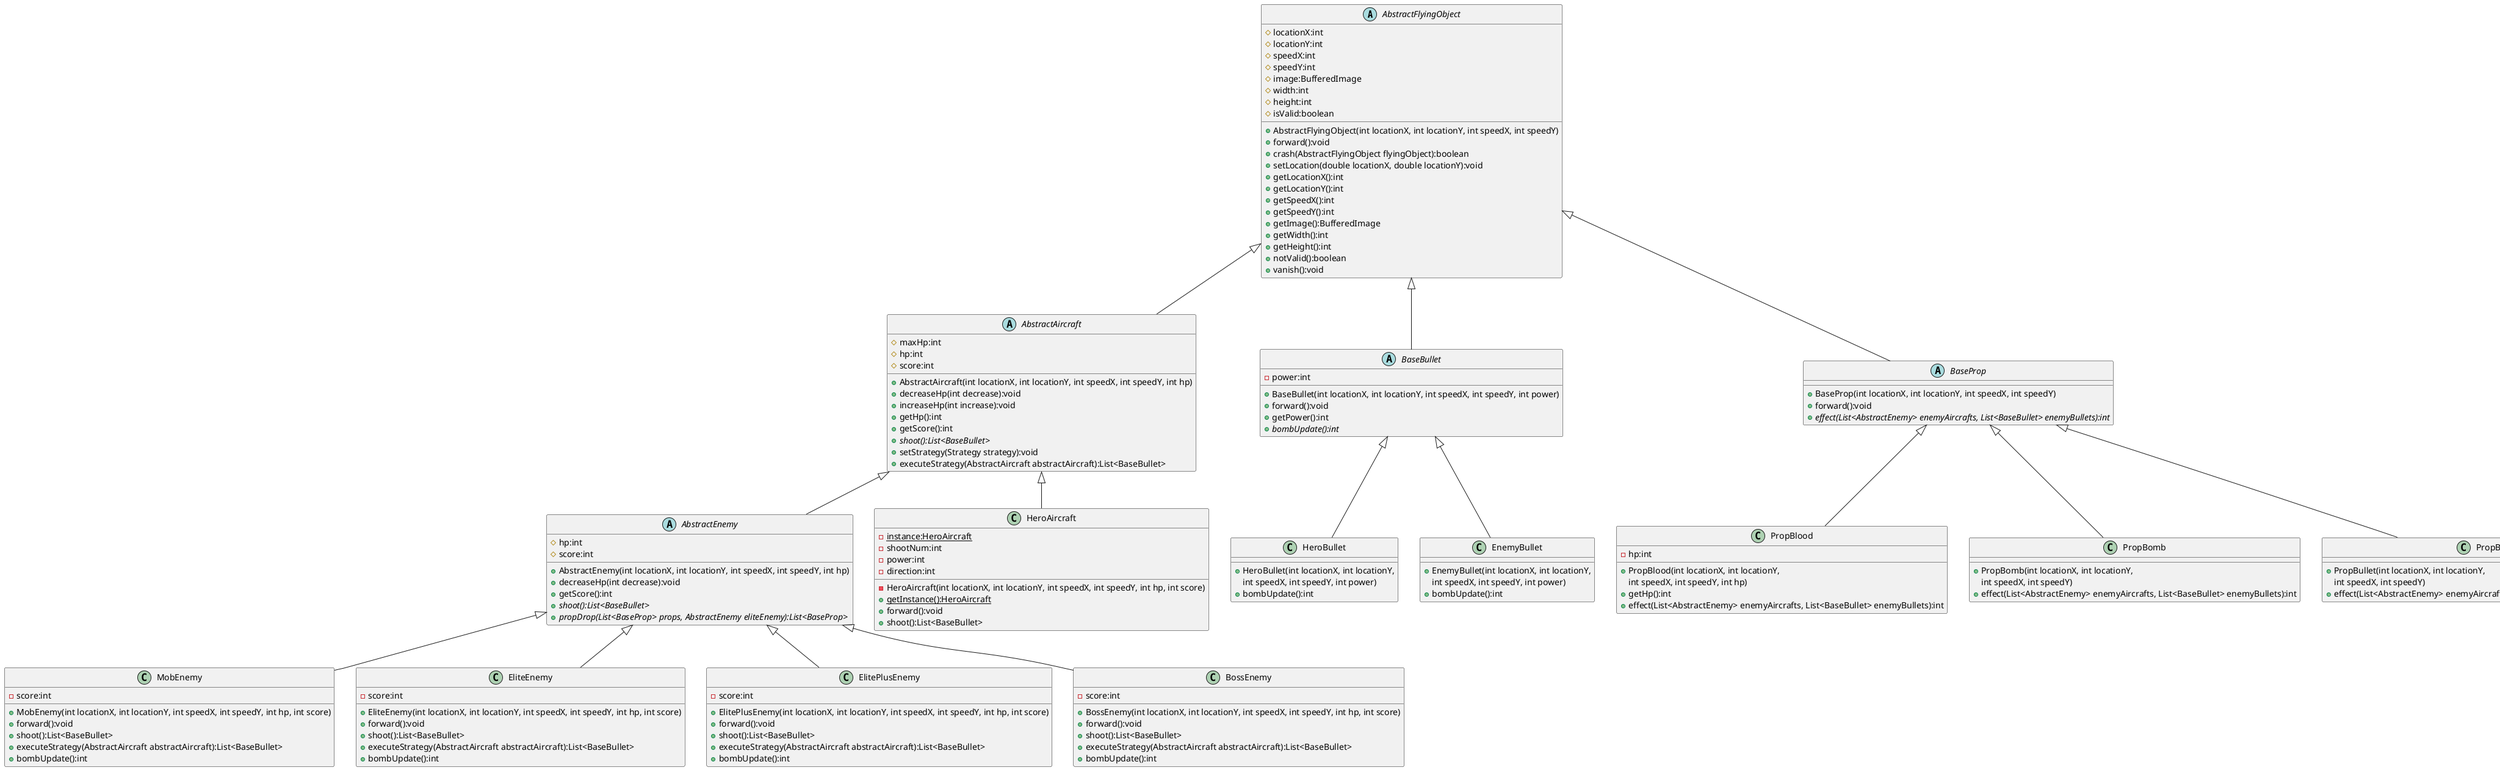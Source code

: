 @startuml
'https://plantuml.com/class-diagram

abstract class AbstractFlyingObject
{
    # locationX:int
    # locationY:int
    # speedX:int
    # speedY:int
    # image:BufferedImage
    # width:int
    # height:int
    # isValid:boolean

    + AbstractFlyingObject(int locationX, int locationY, int speedX, int speedY)
    + forward():void
    + crash(AbstractFlyingObject flyingObject):boolean
    + setLocation(double locationX, double locationY):void
    + getLocationX():int
    + getLocationY():int
    + getSpeedX():int
    + getSpeedY():int
    + getImage():BufferedImage
    + getWidth():int
    + getHeight():int
    + notValid():boolean
    + vanish():void
}
abstract class AbstractAircraft
{
	# maxHp:int
    # hp:int
    # score:int
    + AbstractAircraft(int locationX, int locationY, int speedX, int speedY, int hp)
    + decreaseHp(int decrease):void
    + increaseHp(int increase):void
    + getHp():int
    + getScore():int
    + {abstract} shoot():List<BaseBullet>
    + setStrategy(Strategy strategy):void
    + executeStrategy(AbstractAircraft abstractAircraft):List<BaseBullet>
 }

abstract class AbstractEnemy
{
    # hp:int
    # score:int
    + AbstractEnemy(int locationX, int locationY, int speedX, int speedY, int hp)
    + decreaseHp(int decrease):void
    + getScore():int
    + {abstract} shoot():List<BaseBullet>
    + {abstract} propDrop(List<BaseProp> props, AbstractEnemy eliteEnemy):List<BaseProp>
}
AbstractAircraft <|-- AbstractEnemy

class HeroAircraft {
    - {static} instance:HeroAircraft
    - shootNum:int
    - power:int
    - direction:int
    - HeroAircraft(int locationX, int locationY, int speedX, int speedY, int hp, int score)
    + {static} getInstance():HeroAircraft
    + forward():void
    + shoot():List<BaseBullet>
}

AbstractAircraft <|-- HeroAircraft

class MobEnemy {
    - score:int
    + MobEnemy(int locationX, int locationY, int speedX, int speedY, int hp, int score)
    + forward():void
    + shoot():List<BaseBullet>
    + executeStrategy(AbstractAircraft abstractAircraft):List<BaseBullet>
    + bombUpdate():int
}
AbstractEnemy <|-- MobEnemy

class EliteEnemy {
    - score:int
    + EliteEnemy(int locationX, int locationY, int speedX, int speedY, int hp, int score)
    + forward():void
    + shoot():List<BaseBullet>
    + executeStrategy(AbstractAircraft abstractAircraft):List<BaseBullet>
    + bombUpdate():int
}
AbstractEnemy <|-- EliteEnemy

class ElitePlusEnemy {
    - score:int
    + ElitePlusEnemy(int locationX, int locationY, int speedX, int speedY, int hp, int score)
    + forward():void
    + shoot():List<BaseBullet>
    + executeStrategy(AbstractAircraft abstractAircraft):List<BaseBullet>
    + bombUpdate():int
}
AbstractEnemy <|-- ElitePlusEnemy

class BossEnemy {
    - score:int
    + BossEnemy(int locationX, int locationY, int speedX, int speedY, int hp, int score)
    + forward():void
    + shoot():List<BaseBullet>
    + executeStrategy(AbstractAircraft abstractAircraft):List<BaseBullet>
    + bombUpdate():int
}
AbstractEnemy <|-- BossEnemy

abstract class BaseBullet
{
    - power:int
    + BaseBullet(int locationX, int locationY, int speedX, int speedY, int power)
    + forward():void
	+ getPower():int
	+ {abstract} bombUpdate():int
}

class HeroBullet {
    + HeroBullet(int locationX, int locationY,
     int speedX, int speedY, int power)
    + bombUpdate():int
}

class EnemyBullet {
    + EnemyBullet(int locationX, int locationY,
     int speedX, int speedY, int power)
    + bombUpdate():int
}

BaseBullet <|-- HeroBullet
BaseBullet <|-- EnemyBullet

AbstractFlyingObject <|-- AbstractAircraft
AbstractFlyingObject <|-- BaseBullet

abstract class BaseProp {
    + BaseProp(int locationX, int locationY, int speedX, int speedY)
    + forward():void
    + {abstract} effect(List<AbstractEnemy> enemyAircrafts, List<BaseBullet> enemyBullets):int
}

class PropBlood {
    - hp:int
    + PropBlood(int locationX, int locationY,
      int speedX, int speedY, int hp)
    + getHp():int
    + effect(List<AbstractEnemy> enemyAircrafts, List<BaseBullet> enemyBullets):int
}

class PropBomb {
    + PropBomb(int locationX, int locationY,
      int speedX, int speedY)
    + effect(List<AbstractEnemy> enemyAircrafts, List<BaseBullet> enemyBullets):int
}

class PropBullet {
    + PropBullet(int locationX, int locationY,
      int speedX, int speedY)
    + effect(List<AbstractEnemy> enemyAircrafts, List<BaseBullet> enemyBullets):int
}

BaseProp <|-- PropBlood
BaseProp <|-- PropBomb
BaseProp <|-- PropBullet

AbstractFlyingObject <|-- BaseProp

@enduml